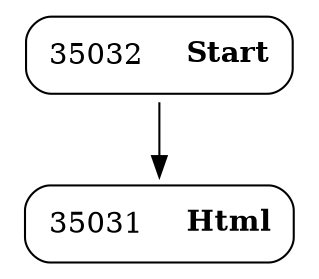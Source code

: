 digraph ast {
node [shape=none];
35031 [label=<<TABLE border='1' cellspacing='0' cellpadding='10' style='rounded' ><TR><TD border='0'>35031</TD><TD border='0'><B>Html</B></TD></TR></TABLE>>];
35032 [label=<<TABLE border='1' cellspacing='0' cellpadding='10' style='rounded' ><TR><TD border='0'>35032</TD><TD border='0'><B>Start</B></TD></TR></TABLE>>];
35032 -> 35031 [weight=2];
}
